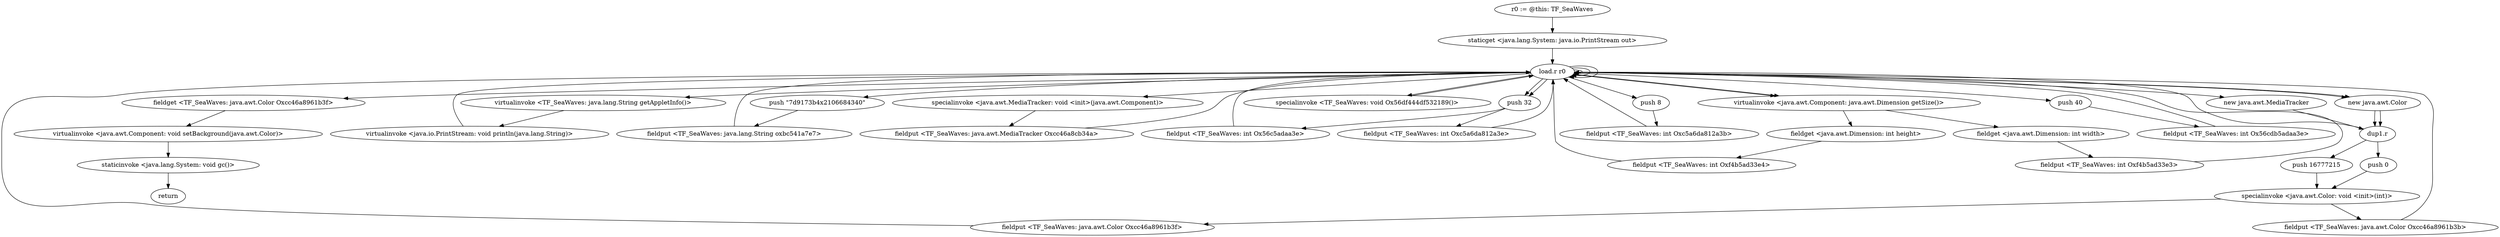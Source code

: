 digraph "" {
    "r0 := @this: TF_SeaWaves"
    "staticget <java.lang.System: java.io.PrintStream out>"
    "r0 := @this: TF_SeaWaves"->"staticget <java.lang.System: java.io.PrintStream out>";
    "load.r r0"
    "staticget <java.lang.System: java.io.PrintStream out>"->"load.r r0";
    "virtualinvoke <TF_SeaWaves: java.lang.String getAppletInfo()>"
    "load.r r0"->"virtualinvoke <TF_SeaWaves: java.lang.String getAppletInfo()>";
    "virtualinvoke <java.io.PrintStream: void println(java.lang.String)>"
    "virtualinvoke <TF_SeaWaves: java.lang.String getAppletInfo()>"->"virtualinvoke <java.io.PrintStream: void println(java.lang.String)>";
    "virtualinvoke <java.io.PrintStream: void println(java.lang.String)>"->"load.r r0";
    "push \"7d9173b4x2106684340\""
    "load.r r0"->"push \"7d9173b4x2106684340\"";
    "fieldput <TF_SeaWaves: java.lang.String oxbc541a7e7>"
    "push \"7d9173b4x2106684340\""->"fieldput <TF_SeaWaves: java.lang.String oxbc541a7e7>";
    "fieldput <TF_SeaWaves: java.lang.String oxbc541a7e7>"->"load.r r0";
    "load.r r0"->"load.r r0";
    "virtualinvoke <java.awt.Component: java.awt.Dimension getSize()>"
    "load.r r0"->"virtualinvoke <java.awt.Component: java.awt.Dimension getSize()>";
    "fieldget <java.awt.Dimension: int width>"
    "virtualinvoke <java.awt.Component: java.awt.Dimension getSize()>"->"fieldget <java.awt.Dimension: int width>";
    "fieldput <TF_SeaWaves: int Oxf4b5ad33e3>"
    "fieldget <java.awt.Dimension: int width>"->"fieldput <TF_SeaWaves: int Oxf4b5ad33e3>";
    "fieldput <TF_SeaWaves: int Oxf4b5ad33e3>"->"load.r r0";
    "load.r r0"->"load.r r0";
    "load.r r0"->"virtualinvoke <java.awt.Component: java.awt.Dimension getSize()>";
    "fieldget <java.awt.Dimension: int height>"
    "virtualinvoke <java.awt.Component: java.awt.Dimension getSize()>"->"fieldget <java.awt.Dimension: int height>";
    "fieldput <TF_SeaWaves: int Oxf4b5ad33e4>"
    "fieldget <java.awt.Dimension: int height>"->"fieldput <TF_SeaWaves: int Oxf4b5ad33e4>";
    "fieldput <TF_SeaWaves: int Oxf4b5ad33e4>"->"load.r r0";
    "new java.awt.MediaTracker"
    "load.r r0"->"new java.awt.MediaTracker";
    "dup1.r"
    "new java.awt.MediaTracker"->"dup1.r";
    "dup1.r"->"load.r r0";
    "specialinvoke <java.awt.MediaTracker: void <init>(java.awt.Component)>"
    "load.r r0"->"specialinvoke <java.awt.MediaTracker: void <init>(java.awt.Component)>";
    "fieldput <TF_SeaWaves: java.awt.MediaTracker Oxcc46a8cb34a>"
    "specialinvoke <java.awt.MediaTracker: void <init>(java.awt.Component)>"->"fieldput <TF_SeaWaves: java.awt.MediaTracker Oxcc46a8cb34a>";
    "fieldput <TF_SeaWaves: java.awt.MediaTracker Oxcc46a8cb34a>"->"load.r r0";
    "new java.awt.Color"
    "load.r r0"->"new java.awt.Color";
    "new java.awt.Color"->"dup1.r";
    "push 16777215"
    "dup1.r"->"push 16777215";
    "specialinvoke <java.awt.Color: void <init>(int)>"
    "push 16777215"->"specialinvoke <java.awt.Color: void <init>(int)>";
    "fieldput <TF_SeaWaves: java.awt.Color Oxcc46a8961b3f>"
    "specialinvoke <java.awt.Color: void <init>(int)>"->"fieldput <TF_SeaWaves: java.awt.Color Oxcc46a8961b3f>";
    "fieldput <TF_SeaWaves: java.awt.Color Oxcc46a8961b3f>"->"load.r r0";
    "load.r r0"->"new java.awt.Color";
    "new java.awt.Color"->"dup1.r";
    "push 0"
    "dup1.r"->"push 0";
    "push 0"->"specialinvoke <java.awt.Color: void <init>(int)>";
    "fieldput <TF_SeaWaves: java.awt.Color Oxcc46a8961b3b>"
    "specialinvoke <java.awt.Color: void <init>(int)>"->"fieldput <TF_SeaWaves: java.awt.Color Oxcc46a8961b3b>";
    "fieldput <TF_SeaWaves: java.awt.Color Oxcc46a8961b3b>"->"load.r r0";
    "push 32"
    "load.r r0"->"push 32";
    "fieldput <TF_SeaWaves: int Ox56c5adaa3e>"
    "push 32"->"fieldput <TF_SeaWaves: int Ox56c5adaa3e>";
    "fieldput <TF_SeaWaves: int Ox56c5adaa3e>"->"load.r r0";
    "load.r r0"->"push 32";
    "fieldput <TF_SeaWaves: int Oxc5a6da812a3e>"
    "push 32"->"fieldput <TF_SeaWaves: int Oxc5a6da812a3e>";
    "fieldput <TF_SeaWaves: int Oxc5a6da812a3e>"->"load.r r0";
    "push 8"
    "load.r r0"->"push 8";
    "fieldput <TF_SeaWaves: int Oxc5a6da812a3b>"
    "push 8"->"fieldput <TF_SeaWaves: int Oxc5a6da812a3b>";
    "fieldput <TF_SeaWaves: int Oxc5a6da812a3b>"->"load.r r0";
    "push 40"
    "load.r r0"->"push 40";
    "fieldput <TF_SeaWaves: int Ox56cdb5adaa3e>"
    "push 40"->"fieldput <TF_SeaWaves: int Ox56cdb5adaa3e>";
    "fieldput <TF_SeaWaves: int Ox56cdb5adaa3e>"->"load.r r0";
    "specialinvoke <TF_SeaWaves: void Ox56df444df532189()>"
    "load.r r0"->"specialinvoke <TF_SeaWaves: void Ox56df444df532189()>";
    "specialinvoke <TF_SeaWaves: void Ox56df444df532189()>"->"load.r r0";
    "load.r r0"->"load.r r0";
    "fieldget <TF_SeaWaves: java.awt.Color Oxcc46a8961b3f>"
    "load.r r0"->"fieldget <TF_SeaWaves: java.awt.Color Oxcc46a8961b3f>";
    "virtualinvoke <java.awt.Component: void setBackground(java.awt.Color)>"
    "fieldget <TF_SeaWaves: java.awt.Color Oxcc46a8961b3f>"->"virtualinvoke <java.awt.Component: void setBackground(java.awt.Color)>";
    "staticinvoke <java.lang.System: void gc()>"
    "virtualinvoke <java.awt.Component: void setBackground(java.awt.Color)>"->"staticinvoke <java.lang.System: void gc()>";
    "return"
    "staticinvoke <java.lang.System: void gc()>"->"return";
}
